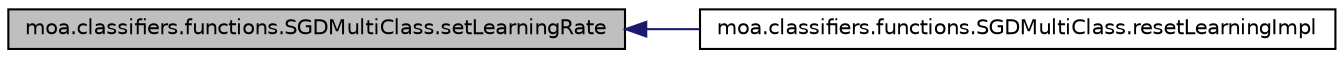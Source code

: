 digraph G
{
  edge [fontname="Helvetica",fontsize="10",labelfontname="Helvetica",labelfontsize="10"];
  node [fontname="Helvetica",fontsize="10",shape=record];
  rankdir=LR;
  Node1 [label="moa.classifiers.functions.SGDMultiClass.setLearningRate",height=0.2,width=0.4,color="black", fillcolor="grey75", style="filled" fontcolor="black"];
  Node1 -> Node2 [dir=back,color="midnightblue",fontsize="10",style="solid",fontname="Helvetica"];
  Node2 [label="moa.classifiers.functions.SGDMultiClass.resetLearningImpl",height=0.2,width=0.4,color="black", fillcolor="white", style="filled",URL="$classmoa_1_1classifiers_1_1functions_1_1SGDMultiClass.html#a23e3850ddca7e749d6887bc594e694b0",tooltip="Resets this classifier."];
}
